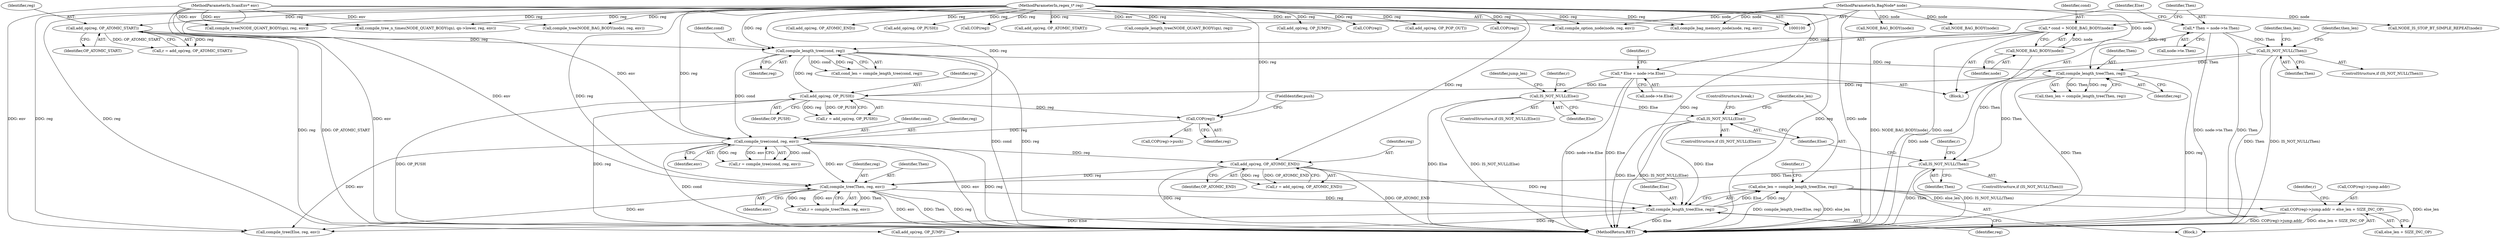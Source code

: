 digraph "1_oniguruma_c509265c5f6ae7264f7b8a8aae1cfa5fc59d108c@del" {
"1000437" [label="(Call,COP(reg)->jump.addr = else_len + SIZE_INC_OP)"];
"1000421" [label="(Call,else_len = compile_length_tree(Else, reg))"];
"1000423" [label="(Call,compile_length_tree(Else, reg))"];
"1000417" [label="(Call,IS_NOT_NULL(Else))"];
"1000351" [label="(Call,IS_NOT_NULL(Else))"];
"1000295" [label="(Call,* Else = node->te.Else)"];
"1000391" [label="(Call,add_op(reg, OP_ATOMIC_END))"];
"1000379" [label="(Call,compile_tree(cond, reg, env))"];
"1000315" [label="(Call,compile_length_tree(cond, reg))"];
"1000282" [label="(Call,* cond = NODE_BAG_BODY(node))"];
"1000284" [label="(Call,NODE_BAG_BODY(node))"];
"1000101" [label="(MethodParameterIn,BagNode* node)"];
"1000304" [label="(Call,add_op(reg, OP_ATOMIC_START))"];
"1000102" [label="(MethodParameterIn,regex_t* reg)"];
"1000370" [label="(Call,COP(reg))"];
"1000358" [label="(Call,add_op(reg, OP_PUSH))"];
"1000330" [label="(Call,compile_length_tree(Then, reg))"];
"1000325" [label="(Call,IS_NOT_NULL(Then))"];
"1000287" [label="(Call,* Then = node->te.Then)"];
"1000103" [label="(MethodParameterIn,ScanEnv* env)"];
"1000406" [label="(Call,compile_tree(Then, reg, env))"];
"1000401" [label="(Call,IS_NOT_NULL(Then))"];
"1000296" [label="(Identifier,Else)"];
"1000377" [label="(Call,r = compile_tree(cond, reg, env))"];
"1000304" [label="(Call,add_op(reg, OP_ATOMIC_START))"];
"1000372" [label="(FieldIdentifier,push)"];
"1000288" [label="(Identifier,Then)"];
"1000102" [label="(MethodParameterIn,regex_t* reg)"];
"1000419" [label="(Block,)"];
"1000313" [label="(Call,cond_len = compile_length_tree(cond, reg))"];
"1000341" [label="(Identifier,then_len)"];
"1000456" [label="(MethodReturn,RET)"];
"1000359" [label="(Identifier,reg)"];
"1000437" [label="(Call,COP(reg)->jump.addr = else_len + SIZE_INC_OP)"];
"1000393" [label="(Identifier,OP_ATOMIC_END)"];
"1000306" [label="(Identifier,OP_ATOMIC_START)"];
"1000123" [label="(Call,compile_option_node(node, reg, env))"];
"1000380" [label="(Identifier,cond)"];
"1000418" [label="(Identifier,Else)"];
"1000289" [label="(Call,node->te.Then)"];
"1000422" [label="(Identifier,else_len)"];
"1000391" [label="(Call,add_op(reg, OP_ATOMIC_END))"];
"1000351" [label="(Call,IS_NOT_NULL(Else))"];
"1000302" [label="(Call,r = add_op(reg, OP_ATOMIC_START))"];
"1000356" [label="(Call,r = add_op(reg, OP_PUSH))"];
"1000405" [label="(Identifier,r)"];
"1000382" [label="(Identifier,env)"];
"1000401" [label="(Call,IS_NOT_NULL(Then))"];
"1000272" [label="(Call,add_op(reg, OP_ATOMIC_END))"];
"1000315" [label="(Call,compile_length_tree(cond, reg))"];
"1000448" [label="(Identifier,r)"];
"1000331" [label="(Identifier,Then)"];
"1000283" [label="(Identifier,cond)"];
"1000402" [label="(Identifier,Then)"];
"1000392" [label="(Identifier,reg)"];
"1000297" [label="(Call,node->te.Else)"];
"1000169" [label="(Call,add_op(reg, OP_PUSH))"];
"1000329" [label="(Identifier,then_len)"];
"1000101" [label="(MethodParameterIn,BagNode* node)"];
"1000259" [label="(Call,compile_tree(NODE_BAG_BODY(node), reg, env))"];
"1000453" [label="(ControlStructure,break;)"];
"1000423" [label="(Call,compile_length_tree(Else, reg))"];
"1000440" [label="(Call,COP(reg))"];
"1000137" [label="(Call,NODE_BAG_BODY(node))"];
"1000408" [label="(Identifier,reg)"];
"1000360" [label="(Identifier,OP_PUSH)"];
"1000115" [label="(Call,compile_bag_memory_node(node, reg, env))"];
"1000427" [label="(Identifier,r)"];
"1000421" [label="(Call,else_len = compile_length_tree(Else, reg))"];
"1000381" [label="(Identifier,reg)"];
"1000295" [label="(Call,* Else = node->te.Else)"];
"1000285" [label="(Identifier,node)"];
"1000248" [label="(Call,add_op(reg, OP_ATOMIC_START))"];
"1000370" [label="(Call,COP(reg))"];
"1000371" [label="(Identifier,reg)"];
"1000324" [label="(ControlStructure,if (IS_NOT_NULL(Then)))"];
"1000282" [label="(Call,* cond = NODE_BAG_BODY(node))"];
"1000332" [label="(Identifier,reg)"];
"1000417" [label="(Call,IS_NOT_NULL(Else))"];
"1000157" [label="(Call,compile_length_tree(NODE_QUANT_BODY(qn), reg))"];
"1000425" [label="(Identifier,reg)"];
"1000428" [label="(Call,add_op(reg, OP_JUMP))"];
"1000317" [label="(Identifier,reg)"];
"1000218" [label="(Call,add_op(reg, OP_JUMP))"];
"1000325" [label="(Call,IS_NOT_NULL(Then))"];
"1000409" [label="(Identifier,env)"];
"1000358" [label="(Call,add_op(reg, OP_PUSH))"];
"1000379" [label="(Call,compile_tree(cond, reg, env))"];
"1000303" [label="(Identifier,r)"];
"1000230" [label="(Call,COP(reg))"];
"1000444" [label="(Call,else_len + SIZE_INC_OP)"];
"1000260" [label="(Call,NODE_BAG_BODY(node))"];
"1000400" [label="(ControlStructure,if (IS_NOT_NULL(Then)))"];
"1000369" [label="(Call,COP(reg)->push)"];
"1000350" [label="(ControlStructure,if (IS_NOT_NULL(Else)))"];
"1000284" [label="(Call,NODE_BAG_BODY(node))"];
"1000354" [label="(Identifier,jump_len)"];
"1000330" [label="(Call,compile_length_tree(Then, reg))"];
"1000424" [label="(Identifier,Else)"];
"1000305" [label="(Identifier,reg)"];
"1000141" [label="(Call,compile_tree_n_times(NODE_QUANT_BODY(qn), qn->lower, reg, env))"];
"1000357" [label="(Identifier,r)"];
"1000207" [label="(Call,add_op(reg, OP_POP_OUT))"];
"1000389" [label="(Call,r = add_op(reg, OP_ATOMIC_END))"];
"1000181" [label="(Call,COP(reg))"];
"1000287" [label="(Call,* Then = node->te.Then)"];
"1000449" [label="(Call,compile_tree(Else, reg, env))"];
"1000328" [label="(Call,then_len = compile_length_tree(Then, reg))"];
"1000326" [label="(Identifier,Then)"];
"1000438" [label="(Call,COP(reg)->jump.addr)"];
"1000407" [label="(Identifier,Then)"];
"1000352" [label="(Identifier,Else)"];
"1000406" [label="(Call,compile_tree(Then, reg, env))"];
"1000277" [label="(Block,)"];
"1000316" [label="(Identifier,cond)"];
"1000130" [label="(Call,NODE_IS_STOP_BT_SIMPLE_REPEAT(node))"];
"1000194" [label="(Call,compile_tree(NODE_QUANT_BODY(qn), reg, env))"];
"1000416" [label="(ControlStructure,if (IS_NOT_NULL(Else)))"];
"1000404" [label="(Call,r = compile_tree(Then, reg, env))"];
"1000103" [label="(MethodParameterIn,ScanEnv* env)"];
"1000437" -> "1000419"  [label="AST: "];
"1000437" -> "1000444"  [label="CFG: "];
"1000438" -> "1000437"  [label="AST: "];
"1000444" -> "1000437"  [label="AST: "];
"1000448" -> "1000437"  [label="CFG: "];
"1000437" -> "1000456"  [label="DDG: COP(reg)->jump.addr"];
"1000437" -> "1000456"  [label="DDG: else_len + SIZE_INC_OP"];
"1000421" -> "1000437"  [label="DDG: else_len"];
"1000421" -> "1000419"  [label="AST: "];
"1000421" -> "1000423"  [label="CFG: "];
"1000422" -> "1000421"  [label="AST: "];
"1000423" -> "1000421"  [label="AST: "];
"1000427" -> "1000421"  [label="CFG: "];
"1000421" -> "1000456"  [label="DDG: compile_length_tree(Else, reg)"];
"1000421" -> "1000456"  [label="DDG: else_len"];
"1000423" -> "1000421"  [label="DDG: Else"];
"1000423" -> "1000421"  [label="DDG: reg"];
"1000421" -> "1000444"  [label="DDG: else_len"];
"1000423" -> "1000425"  [label="CFG: "];
"1000424" -> "1000423"  [label="AST: "];
"1000425" -> "1000423"  [label="AST: "];
"1000423" -> "1000456"  [label="DDG: Else"];
"1000417" -> "1000423"  [label="DDG: Else"];
"1000391" -> "1000423"  [label="DDG: reg"];
"1000406" -> "1000423"  [label="DDG: reg"];
"1000102" -> "1000423"  [label="DDG: reg"];
"1000423" -> "1000428"  [label="DDG: reg"];
"1000423" -> "1000449"  [label="DDG: Else"];
"1000417" -> "1000416"  [label="AST: "];
"1000417" -> "1000418"  [label="CFG: "];
"1000418" -> "1000417"  [label="AST: "];
"1000422" -> "1000417"  [label="CFG: "];
"1000453" -> "1000417"  [label="CFG: "];
"1000417" -> "1000456"  [label="DDG: Else"];
"1000417" -> "1000456"  [label="DDG: IS_NOT_NULL(Else)"];
"1000351" -> "1000417"  [label="DDG: Else"];
"1000351" -> "1000350"  [label="AST: "];
"1000351" -> "1000352"  [label="CFG: "];
"1000352" -> "1000351"  [label="AST: "];
"1000354" -> "1000351"  [label="CFG: "];
"1000357" -> "1000351"  [label="CFG: "];
"1000351" -> "1000456"  [label="DDG: IS_NOT_NULL(Else)"];
"1000351" -> "1000456"  [label="DDG: Else"];
"1000295" -> "1000351"  [label="DDG: Else"];
"1000295" -> "1000277"  [label="AST: "];
"1000295" -> "1000297"  [label="CFG: "];
"1000296" -> "1000295"  [label="AST: "];
"1000297" -> "1000295"  [label="AST: "];
"1000303" -> "1000295"  [label="CFG: "];
"1000295" -> "1000456"  [label="DDG: Else"];
"1000295" -> "1000456"  [label="DDG: node->te.Else"];
"1000391" -> "1000389"  [label="AST: "];
"1000391" -> "1000393"  [label="CFG: "];
"1000392" -> "1000391"  [label="AST: "];
"1000393" -> "1000391"  [label="AST: "];
"1000389" -> "1000391"  [label="CFG: "];
"1000391" -> "1000456"  [label="DDG: reg"];
"1000391" -> "1000456"  [label="DDG: OP_ATOMIC_END"];
"1000391" -> "1000389"  [label="DDG: reg"];
"1000391" -> "1000389"  [label="DDG: OP_ATOMIC_END"];
"1000379" -> "1000391"  [label="DDG: reg"];
"1000102" -> "1000391"  [label="DDG: reg"];
"1000391" -> "1000406"  [label="DDG: reg"];
"1000379" -> "1000377"  [label="AST: "];
"1000379" -> "1000382"  [label="CFG: "];
"1000380" -> "1000379"  [label="AST: "];
"1000381" -> "1000379"  [label="AST: "];
"1000382" -> "1000379"  [label="AST: "];
"1000377" -> "1000379"  [label="CFG: "];
"1000379" -> "1000456"  [label="DDG: cond"];
"1000379" -> "1000456"  [label="DDG: env"];
"1000379" -> "1000456"  [label="DDG: reg"];
"1000379" -> "1000377"  [label="DDG: cond"];
"1000379" -> "1000377"  [label="DDG: reg"];
"1000379" -> "1000377"  [label="DDG: env"];
"1000315" -> "1000379"  [label="DDG: cond"];
"1000370" -> "1000379"  [label="DDG: reg"];
"1000102" -> "1000379"  [label="DDG: reg"];
"1000103" -> "1000379"  [label="DDG: env"];
"1000379" -> "1000406"  [label="DDG: env"];
"1000379" -> "1000449"  [label="DDG: env"];
"1000315" -> "1000313"  [label="AST: "];
"1000315" -> "1000317"  [label="CFG: "];
"1000316" -> "1000315"  [label="AST: "];
"1000317" -> "1000315"  [label="AST: "];
"1000313" -> "1000315"  [label="CFG: "];
"1000315" -> "1000456"  [label="DDG: cond"];
"1000315" -> "1000456"  [label="DDG: reg"];
"1000315" -> "1000313"  [label="DDG: cond"];
"1000315" -> "1000313"  [label="DDG: reg"];
"1000282" -> "1000315"  [label="DDG: cond"];
"1000304" -> "1000315"  [label="DDG: reg"];
"1000102" -> "1000315"  [label="DDG: reg"];
"1000315" -> "1000330"  [label="DDG: reg"];
"1000315" -> "1000358"  [label="DDG: reg"];
"1000282" -> "1000277"  [label="AST: "];
"1000282" -> "1000284"  [label="CFG: "];
"1000283" -> "1000282"  [label="AST: "];
"1000284" -> "1000282"  [label="AST: "];
"1000288" -> "1000282"  [label="CFG: "];
"1000282" -> "1000456"  [label="DDG: NODE_BAG_BODY(node)"];
"1000282" -> "1000456"  [label="DDG: cond"];
"1000284" -> "1000282"  [label="DDG: node"];
"1000284" -> "1000285"  [label="CFG: "];
"1000285" -> "1000284"  [label="AST: "];
"1000284" -> "1000456"  [label="DDG: node"];
"1000101" -> "1000284"  [label="DDG: node"];
"1000101" -> "1000100"  [label="AST: "];
"1000101" -> "1000456"  [label="DDG: node"];
"1000101" -> "1000115"  [label="DDG: node"];
"1000101" -> "1000123"  [label="DDG: node"];
"1000101" -> "1000130"  [label="DDG: node"];
"1000101" -> "1000137"  [label="DDG: node"];
"1000101" -> "1000260"  [label="DDG: node"];
"1000304" -> "1000302"  [label="AST: "];
"1000304" -> "1000306"  [label="CFG: "];
"1000305" -> "1000304"  [label="AST: "];
"1000306" -> "1000304"  [label="AST: "];
"1000302" -> "1000304"  [label="CFG: "];
"1000304" -> "1000456"  [label="DDG: reg"];
"1000304" -> "1000456"  [label="DDG: OP_ATOMIC_START"];
"1000304" -> "1000302"  [label="DDG: reg"];
"1000304" -> "1000302"  [label="DDG: OP_ATOMIC_START"];
"1000102" -> "1000304"  [label="DDG: reg"];
"1000102" -> "1000100"  [label="AST: "];
"1000102" -> "1000456"  [label="DDG: reg"];
"1000102" -> "1000115"  [label="DDG: reg"];
"1000102" -> "1000123"  [label="DDG: reg"];
"1000102" -> "1000141"  [label="DDG: reg"];
"1000102" -> "1000157"  [label="DDG: reg"];
"1000102" -> "1000169"  [label="DDG: reg"];
"1000102" -> "1000181"  [label="DDG: reg"];
"1000102" -> "1000194"  [label="DDG: reg"];
"1000102" -> "1000207"  [label="DDG: reg"];
"1000102" -> "1000218"  [label="DDG: reg"];
"1000102" -> "1000230"  [label="DDG: reg"];
"1000102" -> "1000248"  [label="DDG: reg"];
"1000102" -> "1000259"  [label="DDG: reg"];
"1000102" -> "1000272"  [label="DDG: reg"];
"1000102" -> "1000330"  [label="DDG: reg"];
"1000102" -> "1000358"  [label="DDG: reg"];
"1000102" -> "1000370"  [label="DDG: reg"];
"1000102" -> "1000406"  [label="DDG: reg"];
"1000102" -> "1000428"  [label="DDG: reg"];
"1000102" -> "1000440"  [label="DDG: reg"];
"1000102" -> "1000449"  [label="DDG: reg"];
"1000370" -> "1000369"  [label="AST: "];
"1000370" -> "1000371"  [label="CFG: "];
"1000371" -> "1000370"  [label="AST: "];
"1000372" -> "1000370"  [label="CFG: "];
"1000358" -> "1000370"  [label="DDG: reg"];
"1000358" -> "1000356"  [label="AST: "];
"1000358" -> "1000360"  [label="CFG: "];
"1000359" -> "1000358"  [label="AST: "];
"1000360" -> "1000358"  [label="AST: "];
"1000356" -> "1000358"  [label="CFG: "];
"1000358" -> "1000456"  [label="DDG: OP_PUSH"];
"1000358" -> "1000456"  [label="DDG: reg"];
"1000358" -> "1000356"  [label="DDG: reg"];
"1000358" -> "1000356"  [label="DDG: OP_PUSH"];
"1000330" -> "1000358"  [label="DDG: reg"];
"1000330" -> "1000328"  [label="AST: "];
"1000330" -> "1000332"  [label="CFG: "];
"1000331" -> "1000330"  [label="AST: "];
"1000332" -> "1000330"  [label="AST: "];
"1000328" -> "1000330"  [label="CFG: "];
"1000330" -> "1000456"  [label="DDG: Then"];
"1000330" -> "1000456"  [label="DDG: reg"];
"1000330" -> "1000328"  [label="DDG: Then"];
"1000330" -> "1000328"  [label="DDG: reg"];
"1000325" -> "1000330"  [label="DDG: Then"];
"1000330" -> "1000401"  [label="DDG: Then"];
"1000325" -> "1000324"  [label="AST: "];
"1000325" -> "1000326"  [label="CFG: "];
"1000326" -> "1000325"  [label="AST: "];
"1000329" -> "1000325"  [label="CFG: "];
"1000341" -> "1000325"  [label="CFG: "];
"1000325" -> "1000456"  [label="DDG: Then"];
"1000325" -> "1000456"  [label="DDG: IS_NOT_NULL(Then)"];
"1000287" -> "1000325"  [label="DDG: Then"];
"1000325" -> "1000401"  [label="DDG: Then"];
"1000287" -> "1000277"  [label="AST: "];
"1000287" -> "1000289"  [label="CFG: "];
"1000288" -> "1000287"  [label="AST: "];
"1000289" -> "1000287"  [label="AST: "];
"1000296" -> "1000287"  [label="CFG: "];
"1000287" -> "1000456"  [label="DDG: node->te.Then"];
"1000287" -> "1000456"  [label="DDG: Then"];
"1000103" -> "1000100"  [label="AST: "];
"1000103" -> "1000456"  [label="DDG: env"];
"1000103" -> "1000115"  [label="DDG: env"];
"1000103" -> "1000123"  [label="DDG: env"];
"1000103" -> "1000141"  [label="DDG: env"];
"1000103" -> "1000194"  [label="DDG: env"];
"1000103" -> "1000259"  [label="DDG: env"];
"1000103" -> "1000406"  [label="DDG: env"];
"1000103" -> "1000449"  [label="DDG: env"];
"1000406" -> "1000404"  [label="AST: "];
"1000406" -> "1000409"  [label="CFG: "];
"1000407" -> "1000406"  [label="AST: "];
"1000408" -> "1000406"  [label="AST: "];
"1000409" -> "1000406"  [label="AST: "];
"1000404" -> "1000406"  [label="CFG: "];
"1000406" -> "1000456"  [label="DDG: env"];
"1000406" -> "1000456"  [label="DDG: Then"];
"1000406" -> "1000456"  [label="DDG: reg"];
"1000406" -> "1000404"  [label="DDG: Then"];
"1000406" -> "1000404"  [label="DDG: reg"];
"1000406" -> "1000404"  [label="DDG: env"];
"1000401" -> "1000406"  [label="DDG: Then"];
"1000406" -> "1000449"  [label="DDG: env"];
"1000401" -> "1000400"  [label="AST: "];
"1000401" -> "1000402"  [label="CFG: "];
"1000402" -> "1000401"  [label="AST: "];
"1000405" -> "1000401"  [label="CFG: "];
"1000418" -> "1000401"  [label="CFG: "];
"1000401" -> "1000456"  [label="DDG: IS_NOT_NULL(Then)"];
"1000401" -> "1000456"  [label="DDG: Then"];
}
